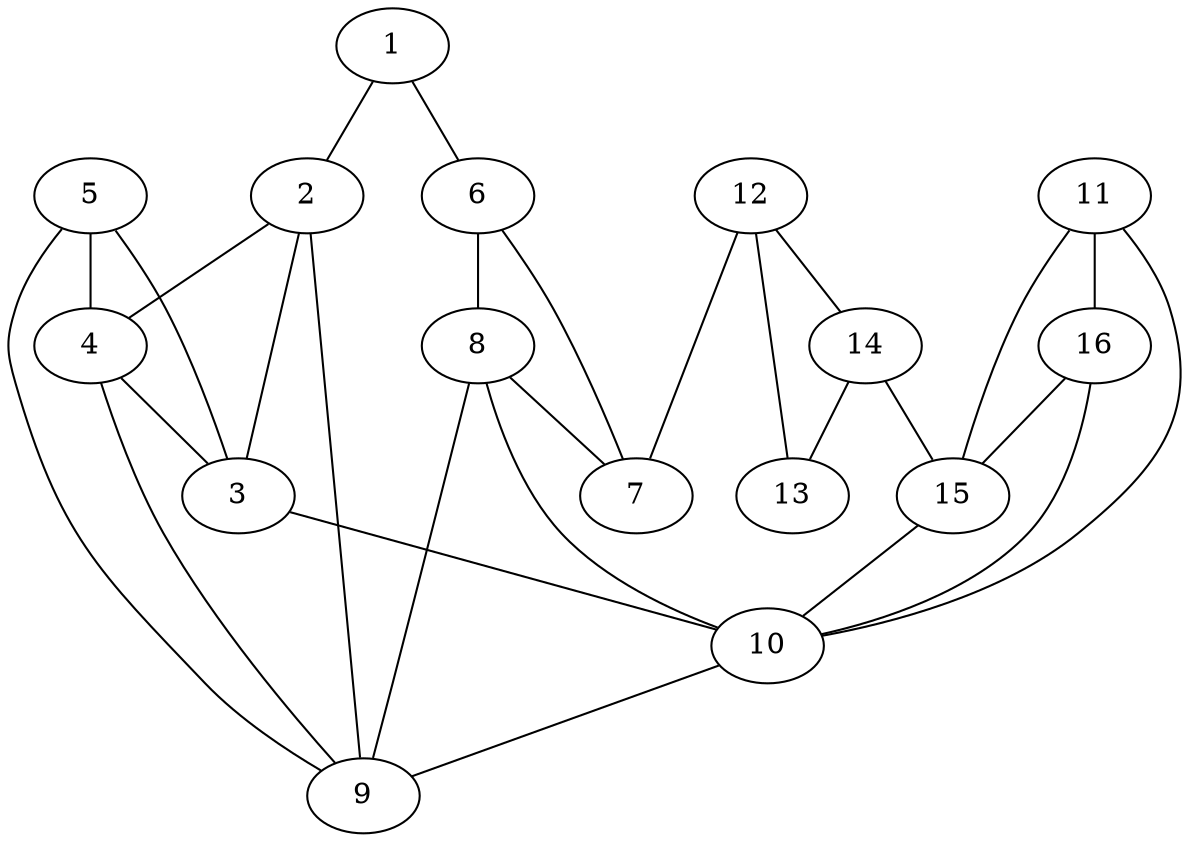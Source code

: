 graph pdb1k05 {
	1	 [aaLength=21,
		sequence=vanDerWaals,
		type=0];
	2	 [aaLength=27,
		sequence=vanDerWaals,
		type=0];
	1 -- 2	 [distance0="24.69977",
		frequency=1,
		type0=1];
	6	 [aaLength=4,
		sequence=vanDerWaals,
		type=0];
	1 -- 6	 [distance0="34.93151",
		frequency=1,
		type0=2];
	3	 [aaLength=3,
		sequence=vanDerWaals,
		type=0];
	2 -- 3	 [distance0="0.0",
		frequency=1,
		type0=5];
	4	 [aaLength=32,
		sequence=vanDerWaals,
		type=0];
	2 -- 4	 [distance0="32.07581",
		frequency=1,
		type0=2];
	9	 [aaLength=3,
		sequence=vanDerWaals,
		type=0];
	2 -- 9	 [distance0="35.9041",
		frequency=1,
		type0=3];
	10	 [aaLength=32,
		sequence=vanDerWaals,
		type=0];
	3 -- 10	 [distance0="23.56908",
		frequency=1,
		type0=3];
	4 -- 3	 [distance0="22.17759",
		frequency=1,
		type0=1];
	4 -- 9	 [distance0="23.57813",
		frequency=1,
		type0=2];
	5	 [aaLength=36,
		sequence=vanDerWaals,
		type=0];
	5 -- 3	 [distance0="45.23137",
		frequency=1,
		type0=2];
	5 -- 4	 [distance0="36.11318",
		frequency=1,
		type0=1];
	5 -- 9	 [distance0="46.17644",
		frequency=1,
		type0=3];
	7	 [aaLength=21,
		sequence=vanDerWaals,
		type=0];
	6 -- 7	 [distance0="16.03419",
		distance1="0.0",
		frequency=2,
		type0=1,
		type1=5];
	8	 [aaLength=27,
		sequence=vanDerWaals,
		type=0];
	6 -- 8	 [distance0="31.52719",
		frequency=1,
		type0=2];
	8 -- 7	 [distance0="24.64296",
		frequency=1,
		type0=1];
	8 -- 9	 [distance0="0.0",
		frequency=1,
		type0=5];
	8 -- 10	 [distance0="31.51553",
		frequency=1,
		type0=2];
	10 -- 9	 [distance0="21.3629",
		frequency=1,
		type0=1];
	11	 [aaLength=37,
		sequence=vanDerWaals,
		type=0];
	11 -- 10	 [distance0="36.08642",
		frequency=1,
		type0=2];
	15	 [aaLength=32,
		sequence=vanDerWaals,
		type=0];
	11 -- 15	 [distance0="42.76243",
		frequency=1,
		type0=3];
	16	 [aaLength=37,
		sequence=vanDerWaals,
		type=0];
	11 -- 16	 [distance0="25.48644",
		frequency=1,
		type0=1];
	12	 [aaLength=4,
		sequence=vanDerWaals,
		type=0];
	12 -- 7	 [distance0="48.11781",
		frequency=1,
		type0=3];
	13	 [aaLength=22,
		sequence=vanDerWaals,
		type=0];
	12 -- 13	 [distance0="16.96163",
		distance1="0.0",
		frequency=2,
		type0=1,
		type1=5];
	14	 [aaLength=27,
		sequence=vanDerWaals,
		type=0];
	12 -- 14	 [distance0="34.98248",
		frequency=1,
		type0=2];
	14 -- 13	 [distance0="25.49783",
		frequency=1,
		type0=1];
	14 -- 15	 [distance0="31.77823",
		distance1="0.0",
		frequency=2,
		type0=2,
		type1=4];
	15 -- 10	 [distance0="23.42654",
		frequency=1,
		type0=1];
	16 -- 10	 [distance0="42.34327",
		frequency=1,
		type0=3];
	16 -- 15	 [distance0="34.12485",
		frequency=1,
		type0=2];
}
